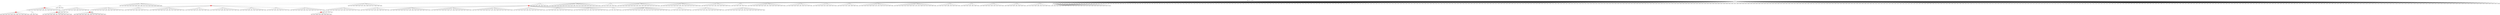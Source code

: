 digraph g {
	"45" -> "46";
	"46" [color=indianred1, style=filled, label="34"];
	"45" -> "47";
	"47" [label="10"];
	"44" -> "45";
	"45" [label="20"];
	"43" -> "44";
	"44" [color=indianred1, style=filled, label="8"];
	"42" -> "43";
	"43" [label="34"];
	"36" -> "37";
	"37" [color=indianred1, style=filled, label="48"];
	"35" -> "36";
	"36" [label="23"];
	"33" -> "34";
	"34" [color=indianred1, style=filled, label="7"];
	"32" -> "33";
	"33" [label="27"];
	"27" -> "28";
	"28" [label="24"];
	"27" -> "29";
	"29" [label="45"];
	"27" -> "30";
	"30" [label="15"];
	"27" -> "31";
	"31" [label="33"];
	"27" -> "32";
	"32" [label="7"];
	"27" -> "35";
	"35" [label="48"];
	"27" -> "38";
	"38" [label="38"];
	"27" -> "39";
	"39" [label="22"];
	"27" -> "40";
	"40" [label="40"];
	"26" -> "27";
	"27" [color=indianred1, style=filled, label="47"];
	"12" -> "13";
	"13" [color=indianred1, style=filled, label="18"];
	"11" -> "12";
	"12" [label="50"];
	"6" -> "7";
	"7" [label="4"];
	"6" -> "8";
	"8" [label="39"];
	"6" -> "9";
	"9" [label="11"];
	"6" -> "10";
	"10" [label="21"];
	"6" -> "11";
	"11" [label="18"];
	"6" -> "14";
	"14" [label="12"];
	"6" -> "15";
	"15" [label="26"];
	"6" -> "16";
	"16" [label="14"];
	"6" -> "17";
	"17" [label="5"];
	"6" -> "18";
	"18" [label="3"];
	"6" -> "19";
	"19" [label="25"];
	"6" -> "20";
	"20" [label="37"];
	"6" -> "21";
	"21" [label="30"];
	"5" -> "6";
	"6" [color=indianred1, style=filled, label="6"];
	"0" -> "1";
	"1" [label="43"];
	"0" -> "2";
	"2" [label="9"];
	"0" -> "3";
	"3" [label="17"];
	"0" -> "4";
	"4" [label="28"];
	"0" -> "5";
	"5" [label="6"];
	"0" -> "22";
	"22" [label="1"];
	"0" -> "23";
	"23" [label="32"];
	"0" -> "24";
	"24" [label="13"];
	"0" -> "25";
	"25" [label="41"];
	"0" -> "26";
	"26" [label="47"];
	"0" -> "41";
	"41" [label="2"];
	"0" -> "42";
	"42" [label="8"];
	"0" -> "48";
	"48" [label="46"];
	"0" -> "49";
	"49" [label="42"];
	"0" -> "50";
	"50" [label="44"];
	"0" -> "51";
	"51" [label="49"];
	"0" -> "52";
	"52" [label="31"];
	"0" -> "53";
	"53" [label="16"];
	"0" -> "54";
	"54" [label="19"];
	"0" -> "55";
	"55" [label="35"];
	"0" -> "56";
	"56" [label="29"];
	"0" -> "57";
	"57" [label="36"];
	"0" [label="germline"];
	"0" -> "cell1";
	"cell1" [shape=box];
	"0" -> "cell2";
	"cell2" [shape=box];
	"13" -> "cell3";
	"cell3" [shape=box];
	"25" -> "cell4";
	"cell4" [shape=box];
	"14" -> "cell5";
	"cell5" [shape=box];
	"0" -> "cell6";
	"cell6" [shape=box];
	"37" -> "cell7";
	"cell7" [shape=box];
	"0" -> "cell8";
	"cell8" [shape=box];
	"39" -> "cell9";
	"cell9" [shape=box];
	"32" -> "cell10";
	"cell10" [shape=box];
	"0" -> "cell11";
	"cell11" [shape=box];
	"0" -> "cell12";
	"cell12" [shape=box];
	"17" -> "cell13";
	"cell13" [shape=box];
	"0" -> "cell14";
	"cell14" [shape=box];
	"9" -> "cell15";
	"cell15" [shape=box];
	"0" -> "cell16";
	"cell16" [shape=box];
	"57" -> "cell17";
	"cell17" [shape=box];
	"0" -> "cell18";
	"cell18" [shape=box];
	"18" -> "cell19";
	"cell19" [shape=box];
	"42" -> "cell20";
	"cell20" [shape=box];
	"41" -> "cell21";
	"cell21" [shape=box];
	"0" -> "cell22";
	"cell22" [shape=box];
	"0" -> "cell23";
	"cell23" [shape=box];
	"0" -> "cell24";
	"cell24" [shape=box];
	"0" -> "cell25";
	"cell25" [shape=box];
	"0" -> "cell26";
	"cell26" [shape=box];
	"1" -> "cell27";
	"cell27" [shape=box];
	"50" -> "cell28";
	"cell28" [shape=box];
	"57" -> "cell29";
	"cell29" [shape=box];
	"0" -> "cell30";
	"cell30" [shape=box];
	"11" -> "cell31";
	"cell31" [shape=box];
	"16" -> "cell32";
	"cell32" [shape=box];
	"0" -> "cell33";
	"cell33" [shape=box];
	"4" -> "cell34";
	"cell34" [shape=box];
	"50" -> "cell35";
	"cell35" [shape=box];
	"10" -> "cell36";
	"cell36" [shape=box];
	"49" -> "cell37";
	"cell37" [shape=box];
	"3" -> "cell38";
	"cell38" [shape=box];
	"40" -> "cell39";
	"cell39" [shape=box];
	"0" -> "cell40";
	"cell40" [shape=box];
	"51" -> "cell41";
	"cell41" [shape=box];
	"35" -> "cell42";
	"cell42" [shape=box];
	"18" -> "cell43";
	"cell43" [shape=box];
	"0" -> "cell44";
	"cell44" [shape=box];
	"0" -> "cell45";
	"cell45" [shape=box];
	"0" -> "cell46";
	"cell46" [shape=box];
	"0" -> "cell47";
	"cell47" [shape=box];
	"32" -> "cell48";
	"cell48" [shape=box];
	"0" -> "cell49";
	"cell49" [shape=box];
	"11" -> "cell50";
	"cell50" [shape=box];
	"42" -> "cell51";
	"cell51" [shape=box];
	"17" -> "cell52";
	"cell52" [shape=box];
	"42" -> "cell53";
	"cell53" [shape=box];
	"0" -> "cell54";
	"cell54" [shape=box];
	"38" -> "cell55";
	"cell55" [shape=box];
	"22" -> "cell56";
	"cell56" [shape=box];
	"32" -> "cell57";
	"cell57" [shape=box];
	"0" -> "cell58";
	"cell58" [shape=box];
	"26" -> "cell59";
	"cell59" [shape=box];
	"0" -> "cell60";
	"cell60" [shape=box];
	"0" -> "cell61";
	"cell61" [shape=box];
	"8" -> "cell62";
	"cell62" [shape=box];
	"23" -> "cell63";
	"cell63" [shape=box];
	"7" -> "cell64";
	"cell64" [shape=box];
	"51" -> "cell65";
	"cell65" [shape=box];
	"0" -> "cell66";
	"cell66" [shape=box];
	"39" -> "cell67";
	"cell67" [shape=box];
	"0" -> "cell68";
	"cell68" [shape=box];
	"53" -> "cell69";
	"cell69" [shape=box];
	"26" -> "cell70";
	"cell70" [shape=box];
	"0" -> "cell71";
	"cell71" [shape=box];
	"35" -> "cell72";
	"cell72" [shape=box];
	"20" -> "cell73";
	"cell73" [shape=box];
	"0" -> "cell74";
	"cell74" [shape=box];
	"14" -> "cell75";
	"cell75" [shape=box];
	"0" -> "cell76";
	"cell76" [shape=box];
	"19" -> "cell77";
	"cell77" [shape=box];
	"0" -> "cell78";
	"cell78" [shape=box];
	"55" -> "cell79";
	"cell79" [shape=box];
	"0" -> "cell80";
	"cell80" [shape=box];
	"39" -> "cell81";
	"cell81" [shape=box];
	"46" -> "cell82";
	"cell82" [shape=box];
	"4" -> "cell83";
	"cell83" [shape=box];
	"0" -> "cell84";
	"cell84" [shape=box];
	"0" -> "cell85";
	"cell85" [shape=box];
	"48" -> "cell86";
	"cell86" [shape=box];
	"0" -> "cell87";
	"cell87" [shape=box];
	"40" -> "cell88";
	"cell88" [shape=box];
	"0" -> "cell89";
	"cell89" [shape=box];
	"0" -> "cell90";
	"cell90" [shape=box];
	"0" -> "cell91";
	"cell91" [shape=box];
	"0" -> "cell92";
	"cell92" [shape=box];
	"0" -> "cell93";
	"cell93" [shape=box];
	"0" -> "cell94";
	"cell94" [shape=box];
	"2" -> "cell95";
	"cell95" [shape=box];
	"0" -> "cell96";
	"cell96" [shape=box];
	"0" -> "cell97";
	"cell97" [shape=box];
	"22" -> "cell98";
	"cell98" [shape=box];
	"21" -> "cell99";
	"cell99" [shape=box];
	"17" -> "cell100";
	"cell100" [shape=box];
	"0" -> "cell101";
	"cell101" [shape=box];
	"15" -> "cell102";
	"cell102" [shape=box];
	"25" -> "cell103";
	"cell103" [shape=box];
	"42" -> "cell104";
	"cell104" [shape=box];
	"56" -> "cell105";
	"cell105" [shape=box];
	"23" -> "cell106";
	"cell106" [shape=box];
	"10" -> "cell107";
	"cell107" [shape=box];
	"44" -> "cell108";
	"cell108" [shape=box];
	"0" -> "cell109";
	"cell109" [shape=box];
	"0" -> "cell110";
	"cell110" [shape=box];
	"7" -> "cell111";
	"cell111" [shape=box];
	"2" -> "cell112";
	"cell112" [shape=box];
	"29" -> "cell113";
	"cell113" [shape=box];
	"22" -> "cell114";
	"cell114" [shape=box];
	"50" -> "cell115";
	"cell115" [shape=box];
	"30" -> "cell116";
	"cell116" [shape=box];
	"0" -> "cell117";
	"cell117" [shape=box];
	"0" -> "cell118";
	"cell118" [shape=box];
	"16" -> "cell119";
	"cell119" [shape=box];
	"0" -> "cell120";
	"cell120" [shape=box];
	"0" -> "cell121";
	"cell121" [shape=box];
	"0" -> "cell122";
	"cell122" [shape=box];
	"12" -> "cell123";
	"cell123" [shape=box];
	"32" -> "cell124";
	"cell124" [shape=box];
	"0" -> "cell125";
	"cell125" [shape=box];
	"0" -> "cell126";
	"cell126" [shape=box];
	"0" -> "cell127";
	"cell127" [shape=box];
	"18" -> "cell128";
	"cell128" [shape=box];
	"4" -> "cell129";
	"cell129" [shape=box];
	"0" -> "cell130";
	"cell130" [shape=box];
	"31" -> "cell131";
	"cell131" [shape=box];
	"0" -> "cell132";
	"cell132" [shape=box];
	"37" -> "cell133";
	"cell133" [shape=box];
	"0" -> "cell134";
	"cell134" [shape=box];
	"0" -> "cell135";
	"cell135" [shape=box];
	"2" -> "cell136";
	"cell136" [shape=box];
	"0" -> "cell137";
	"cell137" [shape=box];
	"0" -> "cell138";
	"cell138" [shape=box];
	"5" -> "cell139";
	"cell139" [shape=box];
	"4" -> "cell140";
	"cell140" [shape=box];
	"13" -> "cell141";
	"cell141" [shape=box];
	"43" -> "cell142";
	"cell142" [shape=box];
	"36" -> "cell143";
	"cell143" [shape=box];
	"55" -> "cell144";
	"cell144" [shape=box];
	"52" -> "cell145";
	"cell145" [shape=box];
	"0" -> "cell146";
	"cell146" [shape=box];
	"0" -> "cell147";
	"cell147" [shape=box];
	"18" -> "cell148";
	"cell148" [shape=box];
	"0" -> "cell149";
	"cell149" [shape=box];
	"38" -> "cell150";
	"cell150" [shape=box];
	"0" -> "cell151";
	"cell151" [shape=box];
	"31" -> "cell152";
	"cell152" [shape=box];
	"0" -> "cell153";
	"cell153" [shape=box];
	"0" -> "cell154";
	"cell154" [shape=box];
	"48" -> "cell155";
	"cell155" [shape=box];
	"20" -> "cell156";
	"cell156" [shape=box];
	"48" -> "cell157";
	"cell157" [shape=box];
	"57" -> "cell158";
	"cell158" [shape=box];
	"0" -> "cell159";
	"cell159" [shape=box];
	"0" -> "cell160";
	"cell160" [shape=box];
	"20" -> "cell161";
	"cell161" [shape=box];
	"0" -> "cell162";
	"cell162" [shape=box];
	"0" -> "cell163";
	"cell163" [shape=box];
	"3" -> "cell164";
	"cell164" [shape=box];
	"9" -> "cell165";
	"cell165" [shape=box];
	"0" -> "cell166";
	"cell166" [shape=box];
	"0" -> "cell167";
	"cell167" [shape=box];
	"0" -> "cell168";
	"cell168" [shape=box];
	"19" -> "cell169";
	"cell169" [shape=box];
	"0" -> "cell170";
	"cell170" [shape=box];
	"0" -> "cell171";
	"cell171" [shape=box];
	"0" -> "cell172";
	"cell172" [shape=box];
	"10" -> "cell173";
	"cell173" [shape=box];
	"0" -> "cell174";
	"cell174" [shape=box];
	"0" -> "cell175";
	"cell175" [shape=box];
	"0" -> "cell176";
	"cell176" [shape=box];
	"44" -> "cell177";
	"cell177" [shape=box];
	"12" -> "cell178";
	"cell178" [shape=box];
	"0" -> "cell179";
	"cell179" [shape=box];
	"22" -> "cell180";
	"cell180" [shape=box];
	"0" -> "cell181";
	"cell181" [shape=box];
	"0" -> "cell182";
	"cell182" [shape=box];
	"34" -> "cell183";
	"cell183" [shape=box];
	"49" -> "cell184";
	"cell184" [shape=box];
	"0" -> "cell185";
	"cell185" [shape=box];
	"46" -> "cell186";
	"cell186" [shape=box];
	"4" -> "cell187";
	"cell187" [shape=box];
	"30" -> "cell188";
	"cell188" [shape=box];
	"0" -> "cell189";
	"cell189" [shape=box];
	"0" -> "cell190";
	"cell190" [shape=box];
	"3" -> "cell191";
	"cell191" [shape=box];
	"1" -> "cell192";
	"cell192" [shape=box];
	"19" -> "cell193";
	"cell193" [shape=box];
	"0" -> "cell194";
	"cell194" [shape=box];
	"2" -> "cell195";
	"cell195" [shape=box];
	"0" -> "cell196";
	"cell196" [shape=box];
	"0" -> "cell197";
	"cell197" [shape=box];
	"1" -> "cell198";
	"cell198" [shape=box];
	"0" -> "cell199";
	"cell199" [shape=box];
	"0" -> "cell200";
	"cell200" [shape=box];
	"0" -> "cell201";
	"cell201" [shape=box];
	"55" -> "cell202";
	"cell202" [shape=box];
	"28" -> "cell203";
	"cell203" [shape=box];
	"56" -> "cell204";
	"cell204" [shape=box];
	"0" -> "cell205";
	"cell205" [shape=box];
	"5" -> "cell206";
	"cell206" [shape=box];
	"50" -> "cell207";
	"cell207" [shape=box];
	"1" -> "cell208";
	"cell208" [shape=box];
	"0" -> "cell209";
	"cell209" [shape=box];
	"24" -> "cell210";
	"cell210" [shape=box];
	"0" -> "cell211";
	"cell211" [shape=box];
	"0" -> "cell212";
	"cell212" [shape=box];
	"0" -> "cell213";
	"cell213" [shape=box];
	"0" -> "cell214";
	"cell214" [shape=box];
	"0" -> "cell215";
	"cell215" [shape=box];
	"9" -> "cell216";
	"cell216" [shape=box];
	"9" -> "cell217";
	"cell217" [shape=box];
	"0" -> "cell218";
	"cell218" [shape=box];
	"0" -> "cell219";
	"cell219" [shape=box];
	"0" -> "cell220";
	"cell220" [shape=box];
	"0" -> "cell221";
	"cell221" [shape=box];
	"0" -> "cell222";
	"cell222" [shape=box];
	"19" -> "cell223";
	"cell223" [shape=box];
	"31" -> "cell224";
	"cell224" [shape=box];
	"0" -> "cell225";
	"cell225" [shape=box];
	"23" -> "cell226";
	"cell226" [shape=box];
	"0" -> "cell227";
	"cell227" [shape=box];
	"0" -> "cell228";
	"cell228" [shape=box];
	"0" -> "cell229";
	"cell229" [shape=box];
	"0" -> "cell230";
	"cell230" [shape=box];
	"46" -> "cell231";
	"cell231" [shape=box];
	"30" -> "cell232";
	"cell232" [shape=box];
	"0" -> "cell233";
	"cell233" [shape=box];
	"0" -> "cell234";
	"cell234" [shape=box];
	"0" -> "cell235";
	"cell235" [shape=box];
	"49" -> "cell236";
	"cell236" [shape=box];
	"0" -> "cell237";
	"cell237" [shape=box];
	"21" -> "cell238";
	"cell238" [shape=box];
	"0" -> "cell239";
	"cell239" [shape=box];
	"16" -> "cell240";
	"cell240" [shape=box];
	"11" -> "cell241";
	"cell241" [shape=box];
	"40" -> "cell242";
	"cell242" [shape=box];
	"28" -> "cell243";
	"cell243" [shape=box];
	"0" -> "cell244";
	"cell244" [shape=box];
	"0" -> "cell245";
	"cell245" [shape=box];
	"4" -> "cell246";
	"cell246" [shape=box];
	"22" -> "cell247";
	"cell247" [shape=box];
	"0" -> "cell248";
	"cell248" [shape=box];
	"0" -> "cell249";
	"cell249" [shape=box];
	"0" -> "cell250";
	"cell250" [shape=box];
	"44" -> "cell251";
	"cell251" [shape=box];
	"39" -> "cell252";
	"cell252" [shape=box];
	"32" -> "cell253";
	"cell253" [shape=box];
	"3" -> "cell254";
	"cell254" [shape=box];
	"7" -> "cell255";
	"cell255" [shape=box];
	"28" -> "cell256";
	"cell256" [shape=box];
	"0" -> "cell257";
	"cell257" [shape=box];
	"0" -> "cell258";
	"cell258" [shape=box];
	"8" -> "cell259";
	"cell259" [shape=box];
	"0" -> "cell260";
	"cell260" [shape=box];
	"4" -> "cell261";
	"cell261" [shape=box];
	"0" -> "cell262";
	"cell262" [shape=box];
	"25" -> "cell263";
	"cell263" [shape=box];
	"1" -> "cell264";
	"cell264" [shape=box];
	"8" -> "cell265";
	"cell265" [shape=box];
	"36" -> "cell266";
	"cell266" [shape=box];
	"7" -> "cell267";
	"cell267" [shape=box];
	"53" -> "cell268";
	"cell268" [shape=box];
	"12" -> "cell269";
	"cell269" [shape=box];
	"0" -> "cell270";
	"cell270" [shape=box];
	"20" -> "cell271";
	"cell271" [shape=box];
	"0" -> "cell272";
	"cell272" [shape=box];
	"46" -> "cell273";
	"cell273" [shape=box];
	"0" -> "cell274";
	"cell274" [shape=box];
	"18" -> "cell275";
	"cell275" [shape=box];
	"0" -> "cell276";
	"cell276" [shape=box];
	"51" -> "cell277";
	"cell277" [shape=box];
	"16" -> "cell278";
	"cell278" [shape=box];
	"0" -> "cell279";
	"cell279" [shape=box];
	"0" -> "cell280";
	"cell280" [shape=box];
	"24" -> "cell281";
	"cell281" [shape=box];
	"44" -> "cell282";
	"cell282" [shape=box];
	"0" -> "cell283";
	"cell283" [shape=box];
	"16" -> "cell284";
	"cell284" [shape=box];
	"0" -> "cell285";
	"cell285" [shape=box];
	"0" -> "cell286";
	"cell286" [shape=box];
	"21" -> "cell287";
	"cell287" [shape=box];
	"9" -> "cell288";
	"cell288" [shape=box];
	"0" -> "cell289";
	"cell289" [shape=box];
	"24" -> "cell290";
	"cell290" [shape=box];
	"22" -> "cell291";
	"cell291" [shape=box];
	"0" -> "cell292";
	"cell292" [shape=box];
	"14" -> "cell293";
	"cell293" [shape=box];
	"21" -> "cell294";
	"cell294" [shape=box];
	"0" -> "cell295";
	"cell295" [shape=box];
	"24" -> "cell296";
	"cell296" [shape=box];
	"0" -> "cell297";
	"cell297" [shape=box];
	"0" -> "cell298";
	"cell298" [shape=box];
	"0" -> "cell299";
	"cell299" [shape=box];
	"4" -> "cell300";
	"cell300" [shape=box];
	"0" -> "cell301";
	"cell301" [shape=box];
	"0" -> "cell302";
	"cell302" [shape=box];
	"0" -> "cell303";
	"cell303" [shape=box];
	"26" -> "cell304";
	"cell304" [shape=box];
	"52" -> "cell305";
	"cell305" [shape=box];
	"1" -> "cell306";
	"cell306" [shape=box];
	"0" -> "cell307";
	"cell307" [shape=box];
	"0" -> "cell308";
	"cell308" [shape=box];
	"0" -> "cell309";
	"cell309" [shape=box];
	"0" -> "cell310";
	"cell310" [shape=box];
	"0" -> "cell311";
	"cell311" [shape=box];
	"0" -> "cell312";
	"cell312" [shape=box];
	"15" -> "cell313";
	"cell313" [shape=box];
	"0" -> "cell314";
	"cell314" [shape=box];
	"21" -> "cell315";
	"cell315" [shape=box];
	"0" -> "cell316";
	"cell316" [shape=box];
	"50" -> "cell317";
	"cell317" [shape=box];
	"37" -> "cell318";
	"cell318" [shape=box];
	"0" -> "cell319";
	"cell319" [shape=box];
	"14" -> "cell320";
	"cell320" [shape=box];
	"0" -> "cell321";
	"cell321" [shape=box];
	"0" -> "cell322";
	"cell322" [shape=box];
	"0" -> "cell323";
	"cell323" [shape=box];
	"7" -> "cell324";
	"cell324" [shape=box];
	"0" -> "cell325";
	"cell325" [shape=box];
	"0" -> "cell326";
	"cell326" [shape=box];
	"36" -> "cell327";
	"cell327" [shape=box];
	"8" -> "cell328";
	"cell328" [shape=box];
	"0" -> "cell329";
	"cell329" [shape=box];
	"0" -> "cell330";
	"cell330" [shape=box];
	"18" -> "cell331";
	"cell331" [shape=box];
	"32" -> "cell332";
	"cell332" [shape=box];
	"46" -> "cell333";
	"cell333" [shape=box];
	"44" -> "cell334";
	"cell334" [shape=box];
	"0" -> "cell335";
	"cell335" [shape=box];
	"0" -> "cell336";
	"cell336" [shape=box];
	"0" -> "cell337";
	"cell337" [shape=box];
	"0" -> "cell338";
	"cell338" [shape=box];
	"34" -> "cell339";
	"cell339" [shape=box];
	"54" -> "cell340";
	"cell340" [shape=box];
	"0" -> "cell341";
	"cell341" [shape=box];
	"0" -> "cell342";
	"cell342" [shape=box];
	"0" -> "cell343";
	"cell343" [shape=box];
	"10" -> "cell344";
	"cell344" [shape=box];
	"0" -> "cell345";
	"cell345" [shape=box];
	"0" -> "cell346";
	"cell346" [shape=box];
	"0" -> "cell347";
	"cell347" [shape=box];
	"0" -> "cell348";
	"cell348" [shape=box];
	"0" -> "cell349";
	"cell349" [shape=box];
	"54" -> "cell350";
	"cell350" [shape=box];
	"22" -> "cell351";
	"cell351" [shape=box];
	"0" -> "cell352";
	"cell352" [shape=box];
	"8" -> "cell353";
	"cell353" [shape=box];
	"0" -> "cell354";
	"cell354" [shape=box];
	"0" -> "cell355";
	"cell355" [shape=box];
	"0" -> "cell356";
	"cell356" [shape=box];
	"5" -> "cell357";
	"cell357" [shape=box];
	"29" -> "cell358";
	"cell358" [shape=box];
	"40" -> "cell359";
	"cell359" [shape=box];
	"55" -> "cell360";
	"cell360" [shape=box];
	"0" -> "cell361";
	"cell361" [shape=box];
	"11" -> "cell362";
	"cell362" [shape=box];
	"25" -> "cell363";
	"cell363" [shape=box];
	"38" -> "cell364";
	"cell364" [shape=box];
	"55" -> "cell365";
	"cell365" [shape=box];
	"26" -> "cell366";
	"cell366" [shape=box];
	"50" -> "cell367";
	"cell367" [shape=box];
	"21" -> "cell368";
	"cell368" [shape=box];
	"34" -> "cell369";
	"cell369" [shape=box];
	"0" -> "cell370";
	"cell370" [shape=box];
	"0" -> "cell371";
	"cell371" [shape=box];
	"46" -> "cell372";
	"cell372" [shape=box];
	"0" -> "cell373";
	"cell373" [shape=box];
	"1" -> "cell374";
	"cell374" [shape=box];
	"0" -> "cell375";
	"cell375" [shape=box];
	"0" -> "cell376";
	"cell376" [shape=box];
	"0" -> "cell377";
	"cell377" [shape=box];
	"0" -> "cell378";
	"cell378" [shape=box];
	"0" -> "cell379";
	"cell379" [shape=box];
	"0" -> "cell380";
	"cell380" [shape=box];
	"29" -> "cell381";
	"cell381" [shape=box];
	"0" -> "cell382";
	"cell382" [shape=box];
	"44" -> "cell383";
	"cell383" [shape=box];
	"0" -> "cell384";
	"cell384" [shape=box];
	"3" -> "cell385";
	"cell385" [shape=box];
	"29" -> "cell386";
	"cell386" [shape=box];
	"0" -> "cell387";
	"cell387" [shape=box];
	"0" -> "cell388";
	"cell388" [shape=box];
	"29" -> "cell389";
	"cell389" [shape=box];
	"50" -> "cell390";
	"cell390" [shape=box];
	"0" -> "cell391";
	"cell391" [shape=box];
	"0" -> "cell392";
	"cell392" [shape=box];
	"0" -> "cell393";
	"cell393" [shape=box];
	"0" -> "cell394";
	"cell394" [shape=box];
	"0" -> "cell395";
	"cell395" [shape=box];
	"38" -> "cell396";
	"cell396" [shape=box];
	"0" -> "cell397";
	"cell397" [shape=box];
	"0" -> "cell398";
	"cell398" [shape=box];
	"24" -> "cell399";
	"cell399" [shape=box];
	"0" -> "cell400";
	"cell400" [shape=box];
	"31" -> "cell401";
	"cell401" [shape=box];
	"11" -> "cell402";
	"cell402" [shape=box];
	"4" -> "cell403";
	"cell403" [shape=box];
	"1" -> "cell404";
	"cell404" [shape=box];
	"0" -> "cell405";
	"cell405" [shape=box];
	"7" -> "cell406";
	"cell406" [shape=box];
	"0" -> "cell407";
	"cell407" [shape=box];
	"0" -> "cell408";
	"cell408" [shape=box];
	"19" -> "cell409";
	"cell409" [shape=box];
	"0" -> "cell410";
	"cell410" [shape=box];
	"0" -> "cell411";
	"cell411" [shape=box];
	"0" -> "cell412";
	"cell412" [shape=box];
	"56" -> "cell413";
	"cell413" [shape=box];
	"38" -> "cell414";
	"cell414" [shape=box];
	"0" -> "cell415";
	"cell415" [shape=box];
	"0" -> "cell416";
	"cell416" [shape=box];
	"0" -> "cell417";
	"cell417" [shape=box];
	"0" -> "cell418";
	"cell418" [shape=box];
	"0" -> "cell419";
	"cell419" [shape=box];
	"8" -> "cell420";
	"cell420" [shape=box];
	"0" -> "cell421";
	"cell421" [shape=box];
	"0" -> "cell422";
	"cell422" [shape=box];
	"0" -> "cell423";
	"cell423" [shape=box];
	"0" -> "cell424";
	"cell424" [shape=box];
	"0" -> "cell425";
	"cell425" [shape=box];
	"0" -> "cell426";
	"cell426" [shape=box];
	"0" -> "cell427";
	"cell427" [shape=box];
	"0" -> "cell428";
	"cell428" [shape=box];
	"0" -> "cell429";
	"cell429" [shape=box];
	"0" -> "cell430";
	"cell430" [shape=box];
	"0" -> "cell431";
	"cell431" [shape=box];
	"42" -> "cell432";
	"cell432" [shape=box];
	"0" -> "cell433";
	"cell433" [shape=box];
	"49" -> "cell434";
	"cell434" [shape=box];
	"14" -> "cell435";
	"cell435" [shape=box];
	"3" -> "cell436";
	"cell436" [shape=box];
	"9" -> "cell437";
	"cell437" [shape=box];
	"1" -> "cell438";
	"cell438" [shape=box];
	"0" -> "cell439";
	"cell439" [shape=box];
	"11" -> "cell440";
	"cell440" [shape=box];
	"48" -> "cell441";
	"cell441" [shape=box];
	"0" -> "cell442";
	"cell442" [shape=box];
	"0" -> "cell443";
	"cell443" [shape=box];
	"29" -> "cell444";
	"cell444" [shape=box];
	"0" -> "cell445";
	"cell445" [shape=box];
	"26" -> "cell446";
	"cell446" [shape=box];
	"0" -> "cell447";
	"cell447" [shape=box];
	"55" -> "cell448";
	"cell448" [shape=box];
	"18" -> "cell449";
	"cell449" [shape=box];
	"40" -> "cell450";
	"cell450" [shape=box];
	"44" -> "cell451";
	"cell451" [shape=box];
	"51" -> "cell452";
	"cell452" [shape=box];
	"47" -> "cell453";
	"cell453" [shape=box];
	"57" -> "cell454";
	"cell454" [shape=box];
	"0" -> "cell455";
	"cell455" [shape=box];
	"0" -> "cell456";
	"cell456" [shape=box];
	"26" -> "cell457";
	"cell457" [shape=box];
	"0" -> "cell458";
	"cell458" [shape=box];
	"30" -> "cell459";
	"cell459" [shape=box];
	"9" -> "cell460";
	"cell460" [shape=box];
	"50" -> "cell461";
	"cell461" [shape=box];
	"18" -> "cell462";
	"cell462" [shape=box];
	"0" -> "cell463";
	"cell463" [shape=box];
	"19" -> "cell464";
	"cell464" [shape=box];
	"0" -> "cell465";
	"cell465" [shape=box];
	"14" -> "cell466";
	"cell466" [shape=box];
	"34" -> "cell467";
	"cell467" [shape=box];
	"35" -> "cell468";
	"cell468" [shape=box];
	"54" -> "cell469";
	"cell469" [shape=box];
	"20" -> "cell470";
	"cell470" [shape=box];
	"9" -> "cell471";
	"cell471" [shape=box];
	"0" -> "cell472";
	"cell472" [shape=box];
	"35" -> "cell473";
	"cell473" [shape=box];
	"16" -> "cell474";
	"cell474" [shape=box];
	"0" -> "cell475";
	"cell475" [shape=box];
	"39" -> "cell476";
	"cell476" [shape=box];
	"0" -> "cell477";
	"cell477" [shape=box];
	"50" -> "cell478";
	"cell478" [shape=box];
	"0" -> "cell479";
	"cell479" [shape=box];
	"44" -> "cell480";
	"cell480" [shape=box];
	"5" -> "cell481";
	"cell481" [shape=box];
	"16" -> "cell482";
	"cell482" [shape=box];
	"0" -> "cell483";
	"cell483" [shape=box];
	"0" -> "cell484";
	"cell484" [shape=box];
	"25" -> "cell485";
	"cell485" [shape=box];
	"0" -> "cell486";
	"cell486" [shape=box];
	"50" -> "cell487";
	"cell487" [shape=box];
	"0" -> "cell488";
	"cell488" [shape=box];
	"0" -> "cell489";
	"cell489" [shape=box];
	"10" -> "cell490";
	"cell490" [shape=box];
	"0" -> "cell491";
	"cell491" [shape=box];
	"0" -> "cell492";
	"cell492" [shape=box];
	"29" -> "cell493";
	"cell493" [shape=box];
	"0" -> "cell494";
	"cell494" [shape=box];
	"0" -> "cell495";
	"cell495" [shape=box];
	"0" -> "cell496";
	"cell496" [shape=box];
	"0" -> "cell497";
	"cell497" [shape=box];
	"10" -> "cell498";
	"cell498" [shape=box];
	"0" -> "cell499";
	"cell499" [shape=box];
	"0" -> "cell500";
	"cell500" [shape=box];
	"5" -> "cell501";
	"cell501" [shape=box];
	"0" -> "cell502";
	"cell502" [shape=box];
	"0" -> "cell503";
	"cell503" [shape=box];
	"0" -> "cell504";
	"cell504" [shape=box];
	"34" -> "cell505";
	"cell505" [shape=box];
	"0" -> "cell506";
	"cell506" [shape=box];
	"0" -> "cell507";
	"cell507" [shape=box];
	"0" -> "cell508";
	"cell508" [shape=box];
	"0" -> "cell509";
	"cell509" [shape=box];
	"56" -> "cell510";
	"cell510" [shape=box];
	"10" -> "cell511";
	"cell511" [shape=box];
	"0" -> "cell512";
	"cell512" [shape=box];
	"56" -> "cell513";
	"cell513" [shape=box];
	"26" -> "cell514";
	"cell514" [shape=box];
	"25" -> "cell515";
	"cell515" [shape=box];
	"0" -> "cell516";
	"cell516" [shape=box];
	"0" -> "cell517";
	"cell517" [shape=box];
	"0" -> "cell518";
	"cell518" [shape=box];
	"41" -> "cell519";
	"cell519" [shape=box];
	"0" -> "cell520";
	"cell520" [shape=box];
	"8" -> "cell521";
	"cell521" [shape=box];
	"16" -> "cell522";
	"cell522" [shape=box];
	"0" -> "cell523";
	"cell523" [shape=box];
	"16" -> "cell524";
	"cell524" [shape=box];
	"16" -> "cell525";
	"cell525" [shape=box];
	"49" -> "cell526";
	"cell526" [shape=box];
	"0" -> "cell527";
	"cell527" [shape=box];
	"15" -> "cell528";
	"cell528" [shape=box];
	"53" -> "cell529";
	"cell529" [shape=box];
	"0" -> "cell530";
	"cell530" [shape=box];
	"33" -> "cell531";
	"cell531" [shape=box];
	"0" -> "cell532";
	"cell532" [shape=box];
	"0" -> "cell533";
	"cell533" [shape=box];
	"0" -> "cell534";
	"cell534" [shape=box];
	"0" -> "cell535";
	"cell535" [shape=box];
	"31" -> "cell536";
	"cell536" [shape=box];
	"29" -> "cell537";
	"cell537" [shape=box];
	"0" -> "cell538";
	"cell538" [shape=box];
	"0" -> "cell539";
	"cell539" [shape=box];
	"0" -> "cell540";
	"cell540" [shape=box];
	"28" -> "cell541";
	"cell541" [shape=box];
	"0" -> "cell542";
	"cell542" [shape=box];
	"0" -> "cell543";
	"cell543" [shape=box];
	"43" -> "cell544";
	"cell544" [shape=box];
	"0" -> "cell545";
	"cell545" [shape=box];
	"0" -> "cell546";
	"cell546" [shape=box];
	"0" -> "cell547";
	"cell547" [shape=box];
	"31" -> "cell548";
	"cell548" [shape=box];
	"2" -> "cell549";
	"cell549" [shape=box];
	"0" -> "cell550";
	"cell550" [shape=box];
	"0" -> "cell551";
	"cell551" [shape=box];
	"0" -> "cell552";
	"cell552" [shape=box];
	"0" -> "cell553";
	"cell553" [shape=box];
	"40" -> "cell554";
	"cell554" [shape=box];
	"8" -> "cell555";
	"cell555" [shape=box];
	"28" -> "cell556";
	"cell556" [shape=box];
	"0" -> "cell557";
	"cell557" [shape=box];
	"0" -> "cell558";
	"cell558" [shape=box];
	"0" -> "cell559";
	"cell559" [shape=box];
	"0" -> "cell560";
	"cell560" [shape=box];
	"34" -> "cell561";
	"cell561" [shape=box];
	"0" -> "cell562";
	"cell562" [shape=box];
	"0" -> "cell563";
	"cell563" [shape=box];
	"35" -> "cell564";
	"cell564" [shape=box];
	"9" -> "cell565";
	"cell565" [shape=box];
	"34" -> "cell566";
	"cell566" [shape=box];
	"31" -> "cell567";
	"cell567" [shape=box];
	"0" -> "cell568";
	"cell568" [shape=box];
	"32" -> "cell569";
	"cell569" [shape=box];
	"42" -> "cell570";
	"cell570" [shape=box];
	"0" -> "cell571";
	"cell571" [shape=box];
	"10" -> "cell572";
	"cell572" [shape=box];
	"0" -> "cell573";
	"cell573" [shape=box];
	"0" -> "cell574";
	"cell574" [shape=box];
	"41" -> "cell575";
	"cell575" [shape=box];
	"0" -> "cell576";
	"cell576" [shape=box];
	"0" -> "cell577";
	"cell577" [shape=box];
	"0" -> "cell578";
	"cell578" [shape=box];
	"0" -> "cell579";
	"cell579" [shape=box];
	"10" -> "cell580";
	"cell580" [shape=box];
	"0" -> "cell581";
	"cell581" [shape=box];
	"21" -> "cell582";
	"cell582" [shape=box];
	"0" -> "cell583";
	"cell583" [shape=box];
	"0" -> "cell584";
	"cell584" [shape=box];
	"0" -> "cell585";
	"cell585" [shape=box];
	"0" -> "cell586";
	"cell586" [shape=box];
	"38" -> "cell587";
	"cell587" [shape=box];
	"0" -> "cell588";
	"cell588" [shape=box];
	"0" -> "cell589";
	"cell589" [shape=box];
	"0" -> "cell590";
	"cell590" [shape=box];
	"0" -> "cell591";
	"cell591" [shape=box];
	"0" -> "cell592";
	"cell592" [shape=box];
	"42" -> "cell593";
	"cell593" [shape=box];
	"0" -> "cell594";
	"cell594" [shape=box];
	"0" -> "cell595";
	"cell595" [shape=box];
	"0" -> "cell596";
	"cell596" [shape=box];
	"28" -> "cell597";
	"cell597" [shape=box];
	"13" -> "cell598";
	"cell598" [shape=box];
	"28" -> "cell599";
	"cell599" [shape=box];
	"1" -> "cell600";
	"cell600" [shape=box];
	"11" -> "cell601";
	"cell601" [shape=box];
	"0" -> "cell602";
	"cell602" [shape=box];
	"0" -> "cell603";
	"cell603" [shape=box];
	"56" -> "cell604";
	"cell604" [shape=box];
	"22" -> "cell605";
	"cell605" [shape=box];
	"54" -> "cell606";
	"cell606" [shape=box];
	"0" -> "cell607";
	"cell607" [shape=box];
	"8" -> "cell608";
	"cell608" [shape=box];
	"41" -> "cell609";
	"cell609" [shape=box];
	"3" -> "cell610";
	"cell610" [shape=box];
	"0" -> "cell611";
	"cell611" [shape=box];
	"0" -> "cell612";
	"cell612" [shape=box];
	"0" -> "cell613";
	"cell613" [shape=box];
	"12" -> "cell614";
	"cell614" [shape=box];
	"0" -> "cell615";
	"cell615" [shape=box];
	"4" -> "cell616";
	"cell616" [shape=box];
	"0" -> "cell617";
	"cell617" [shape=box];
	"39" -> "cell618";
	"cell618" [shape=box];
	"0" -> "cell619";
	"cell619" [shape=box];
	"15" -> "cell620";
	"cell620" [shape=box];
	"24" -> "cell621";
	"cell621" [shape=box];
	"54" -> "cell622";
	"cell622" [shape=box];
	"25" -> "cell623";
	"cell623" [shape=box];
	"40" -> "cell624";
	"cell624" [shape=box];
	"32" -> "cell625";
	"cell625" [shape=box];
	"0" -> "cell626";
	"cell626" [shape=box];
	"44" -> "cell627";
	"cell627" [shape=box];
	"40" -> "cell628";
	"cell628" [shape=box];
	"23" -> "cell629";
	"cell629" [shape=box];
	"38" -> "cell630";
	"cell630" [shape=box];
	"5" -> "cell631";
	"cell631" [shape=box];
	"2" -> "cell632";
	"cell632" [shape=box];
	"0" -> "cell633";
	"cell633" [shape=box];
	"0" -> "cell634";
	"cell634" [shape=box];
	"0" -> "cell635";
	"cell635" [shape=box];
	"26" -> "cell636";
	"cell636" [shape=box];
	"37" -> "cell637";
	"cell637" [shape=box];
	"0" -> "cell638";
	"cell638" [shape=box];
	"32" -> "cell639";
	"cell639" [shape=box];
	"0" -> "cell640";
	"cell640" [shape=box];
	"20" -> "cell641";
	"cell641" [shape=box];
	"21" -> "cell642";
	"cell642" [shape=box];
	"0" -> "cell643";
	"cell643" [shape=box];
	"3" -> "cell644";
	"cell644" [shape=box];
	"0" -> "cell645";
	"cell645" [shape=box];
	"0" -> "cell646";
	"cell646" [shape=box];
	"21" -> "cell647";
	"cell647" [shape=box];
	"9" -> "cell648";
	"cell648" [shape=box];
	"0" -> "cell649";
	"cell649" [shape=box];
	"0" -> "cell650";
	"cell650" [shape=box];
	"53" -> "cell651";
	"cell651" [shape=box];
	"0" -> "cell652";
	"cell652" [shape=box];
	"35" -> "cell653";
	"cell653" [shape=box];
	"24" -> "cell654";
	"cell654" [shape=box];
	"0" -> "cell655";
	"cell655" [shape=box];
	"0" -> "cell656";
	"cell656" [shape=box];
	"15" -> "cell657";
	"cell657" [shape=box];
	"48" -> "cell658";
	"cell658" [shape=box];
	"40" -> "cell659";
	"cell659" [shape=box];
	"37" -> "cell660";
	"cell660" [shape=box];
	"7" -> "cell661";
	"cell661" [shape=box];
	"3" -> "cell662";
	"cell662" [shape=box];
	"21" -> "cell663";
	"cell663" [shape=box];
	"18" -> "cell664";
	"cell664" [shape=box];
	"0" -> "cell665";
	"cell665" [shape=box];
	"0" -> "cell666";
	"cell666" [shape=box];
	"42" -> "cell667";
	"cell667" [shape=box];
	"3" -> "cell668";
	"cell668" [shape=box];
	"10" -> "cell669";
	"cell669" [shape=box];
	"0" -> "cell670";
	"cell670" [shape=box];
	"37" -> "cell671";
	"cell671" [shape=box];
	"5" -> "cell672";
	"cell672" [shape=box];
	"16" -> "cell673";
	"cell673" [shape=box];
	"44" -> "cell674";
	"cell674" [shape=box];
	"57" -> "cell675";
	"cell675" [shape=box];
	"0" -> "cell676";
	"cell676" [shape=box];
	"24" -> "cell677";
	"cell677" [shape=box];
	"0" -> "cell678";
	"cell678" [shape=box];
	"0" -> "cell679";
	"cell679" [shape=box];
	"51" -> "cell680";
	"cell680" [shape=box];
	"0" -> "cell681";
	"cell681" [shape=box];
	"0" -> "cell682";
	"cell682" [shape=box];
	"42" -> "cell683";
	"cell683" [shape=box];
	"53" -> "cell684";
	"cell684" [shape=box];
	"46" -> "cell685";
	"cell685" [shape=box];
	"0" -> "cell686";
	"cell686" [shape=box];
	"52" -> "cell687";
	"cell687" [shape=box];
	"7" -> "cell688";
	"cell688" [shape=box];
	"3" -> "cell689";
	"cell689" [shape=box];
	"0" -> "cell690";
	"cell690" [shape=box];
	"0" -> "cell691";
	"cell691" [shape=box];
	"0" -> "cell692";
	"cell692" [shape=box];
	"49" -> "cell693";
	"cell693" [shape=box];
	"3" -> "cell694";
	"cell694" [shape=box];
	"50" -> "cell695";
	"cell695" [shape=box];
	"0" -> "cell696";
	"cell696" [shape=box];
	"0" -> "cell697";
	"cell697" [shape=box];
	"38" -> "cell698";
	"cell698" [shape=box];
	"48" -> "cell699";
	"cell699" [shape=box];
	"55" -> "cell700";
	"cell700" [shape=box];
	"25" -> "cell701";
	"cell701" [shape=box];
	"57" -> "cell702";
	"cell702" [shape=box];
	"53" -> "cell703";
	"cell703" [shape=box];
	"49" -> "cell704";
	"cell704" [shape=box];
	"49" -> "cell705";
	"cell705" [shape=box];
	"18" -> "cell706";
	"cell706" [shape=box];
	"0" -> "cell707";
	"cell707" [shape=box];
	"0" -> "cell708";
	"cell708" [shape=box];
	"13" -> "cell709";
	"cell709" [shape=box];
	"0" -> "cell710";
	"cell710" [shape=box];
	"39" -> "cell711";
	"cell711" [shape=box];
	"0" -> "cell712";
	"cell712" [shape=box];
	"43" -> "cell713";
	"cell713" [shape=box];
	"30" -> "cell714";
	"cell714" [shape=box];
	"20" -> "cell715";
	"cell715" [shape=box];
	"0" -> "cell716";
	"cell716" [shape=box];
	"46" -> "cell717";
	"cell717" [shape=box];
	"0" -> "cell718";
	"cell718" [shape=box];
	"0" -> "cell719";
	"cell719" [shape=box];
	"18" -> "cell720";
	"cell720" [shape=box];
	"0" -> "cell721";
	"cell721" [shape=box];
	"39" -> "cell722";
	"cell722" [shape=box];
	"41" -> "cell723";
	"cell723" [shape=box];
	"0" -> "cell724";
	"cell724" [shape=box];
	"3" -> "cell725";
	"cell725" [shape=box];
	"26" -> "cell726";
	"cell726" [shape=box];
	"0" -> "cell727";
	"cell727" [shape=box];
	"0" -> "cell728";
	"cell728" [shape=box];
	"0" -> "cell729";
	"cell729" [shape=box];
	"0" -> "cell730";
	"cell730" [shape=box];
	"50" -> "cell731";
	"cell731" [shape=box];
	"16" -> "cell732";
	"cell732" [shape=box];
	"1" -> "cell733";
	"cell733" [shape=box];
	"0" -> "cell734";
	"cell734" [shape=box];
	"0" -> "cell735";
	"cell735" [shape=box];
	"0" -> "cell736";
	"cell736" [shape=box];
	"42" -> "cell737";
	"cell737" [shape=box];
	"4" -> "cell738";
	"cell738" [shape=box];
	"21" -> "cell739";
	"cell739" [shape=box];
	"10" -> "cell740";
	"cell740" [shape=box];
	"50" -> "cell741";
	"cell741" [shape=box];
	"0" -> "cell742";
	"cell742" [shape=box];
	"0" -> "cell743";
	"cell743" [shape=box];
	"4" -> "cell744";
	"cell744" [shape=box];
	"0" -> "cell745";
	"cell745" [shape=box];
	"0" -> "cell746";
	"cell746" [shape=box];
	"42" -> "cell747";
	"cell747" [shape=box];
	"0" -> "cell748";
	"cell748" [shape=box];
	"0" -> "cell749";
	"cell749" [shape=box];
	"0" -> "cell750";
	"cell750" [shape=box];
	"31" -> "cell751";
	"cell751" [shape=box];
	"0" -> "cell752";
	"cell752" [shape=box];
	"0" -> "cell753";
	"cell753" [shape=box];
	"42" -> "cell754";
	"cell754" [shape=box];
	"0" -> "cell755";
	"cell755" [shape=box];
	"15" -> "cell756";
	"cell756" [shape=box];
	"31" -> "cell757";
	"cell757" [shape=box];
	"0" -> "cell758";
	"cell758" [shape=box];
	"49" -> "cell759";
	"cell759" [shape=box];
	"0" -> "cell760";
	"cell760" [shape=box];
	"1" -> "cell761";
	"cell761" [shape=box];
	"11" -> "cell762";
	"cell762" [shape=box];
	"0" -> "cell763";
	"cell763" [shape=box];
	"0" -> "cell764";
	"cell764" [shape=box];
	"30" -> "cell765";
	"cell765" [shape=box];
	"51" -> "cell766";
	"cell766" [shape=box];
	"18" -> "cell767";
	"cell767" [shape=box];
	"57" -> "cell768";
	"cell768" [shape=box];
	"25" -> "cell769";
	"cell769" [shape=box];
	"0" -> "cell770";
	"cell770" [shape=box];
	"26" -> "cell771";
	"cell771" [shape=box];
	"3" -> "cell772";
	"cell772" [shape=box];
	"0" -> "cell773";
	"cell773" [shape=box];
	"34" -> "cell774";
	"cell774" [shape=box];
	"0" -> "cell775";
	"cell775" [shape=box];
	"0" -> "cell776";
	"cell776" [shape=box];
	"0" -> "cell777";
	"cell777" [shape=box];
	"0" -> "cell778";
	"cell778" [shape=box];
	"49" -> "cell779";
	"cell779" [shape=box];
	"3" -> "cell780";
	"cell780" [shape=box];
	"39" -> "cell781";
	"cell781" [shape=box];
	"35" -> "cell782";
	"cell782" [shape=box];
	"37" -> "cell783";
	"cell783" [shape=box];
	"40" -> "cell784";
	"cell784" [shape=box];
	"0" -> "cell785";
	"cell785" [shape=box];
	"0" -> "cell786";
	"cell786" [shape=box];
	"29" -> "cell787";
	"cell787" [shape=box];
	"44" -> "cell788";
	"cell788" [shape=box];
	"18" -> "cell789";
	"cell789" [shape=box];
	"0" -> "cell790";
	"cell790" [shape=box];
	"34" -> "cell791";
	"cell791" [shape=box];
	"35" -> "cell792";
	"cell792" [shape=box];
	"9" -> "cell793";
	"cell793" [shape=box];
	"49" -> "cell794";
	"cell794" [shape=box];
	"0" -> "cell795";
	"cell795" [shape=box];
	"0" -> "cell796";
	"cell796" [shape=box];
	"4" -> "cell797";
	"cell797" [shape=box];
	"34" -> "cell798";
	"cell798" [shape=box];
	"1" -> "cell799";
	"cell799" [shape=box];
	"9" -> "cell800";
	"cell800" [shape=box];
	"18" -> "cell801";
	"cell801" [shape=box];
	"0" -> "cell802";
	"cell802" [shape=box];
	"34" -> "cell803";
	"cell803" [shape=box];
	"0" -> "cell804";
	"cell804" [shape=box];
	"0" -> "cell805";
	"cell805" [shape=box];
	"37" -> "cell806";
	"cell806" [shape=box];
	"7" -> "cell807";
	"cell807" [shape=box];
	"1" -> "cell808";
	"cell808" [shape=box];
	"44" -> "cell809";
	"cell809" [shape=box];
	"0" -> "cell810";
	"cell810" [shape=box];
	"0" -> "cell811";
	"cell811" [shape=box];
	"30" -> "cell812";
	"cell812" [shape=box];
	"42" -> "cell813";
	"cell813" [shape=box];
	"36" -> "cell814";
	"cell814" [shape=box];
	"0" -> "cell815";
	"cell815" [shape=box];
	"0" -> "cell816";
	"cell816" [shape=box];
	"10" -> "cell817";
	"cell817" [shape=box];
	"46" -> "cell818";
	"cell818" [shape=box];
	"24" -> "cell819";
	"cell819" [shape=box];
	"0" -> "cell820";
	"cell820" [shape=box];
	"9" -> "cell821";
	"cell821" [shape=box];
	"14" -> "cell822";
	"cell822" [shape=box];
	"0" -> "cell823";
	"cell823" [shape=box];
	"0" -> "cell824";
	"cell824" [shape=box];
	"18" -> "cell825";
	"cell825" [shape=box];
	"42" -> "cell826";
	"cell826" [shape=box];
	"40" -> "cell827";
	"cell827" [shape=box];
	"19" -> "cell828";
	"cell828" [shape=box];
	"8" -> "cell829";
	"cell829" [shape=box];
	"29" -> "cell830";
	"cell830" [shape=box];
	"0" -> "cell831";
	"cell831" [shape=box];
	"51" -> "cell832";
	"cell832" [shape=box];
	"49" -> "cell833";
	"cell833" [shape=box];
	"0" -> "cell834";
	"cell834" [shape=box];
	"50" -> "cell835";
	"cell835" [shape=box];
	"0" -> "cell836";
	"cell836" [shape=box];
	"0" -> "cell837";
	"cell837" [shape=box];
	"13" -> "cell838";
	"cell838" [shape=box];
	"0" -> "cell839";
	"cell839" [shape=box];
	"40" -> "cell840";
	"cell840" [shape=box];
	"0" -> "cell841";
	"cell841" [shape=box];
	"57" -> "cell842";
	"cell842" [shape=box];
	"11" -> "cell843";
	"cell843" [shape=box];
	"52" -> "cell844";
	"cell844" [shape=box];
	"0" -> "cell845";
	"cell845" [shape=box];
	"0" -> "cell846";
	"cell846" [shape=box];
	"10" -> "cell847";
	"cell847" [shape=box];
	"0" -> "cell848";
	"cell848" [shape=box];
	"0" -> "cell849";
	"cell849" [shape=box];
	"49" -> "cell850";
	"cell850" [shape=box];
	"0" -> "cell851";
	"cell851" [shape=box];
	"0" -> "cell852";
	"cell852" [shape=box];
	"0" -> "cell853";
	"cell853" [shape=box];
	"22" -> "cell854";
	"cell854" [shape=box];
	"0" -> "cell855";
	"cell855" [shape=box];
	"14" -> "cell856";
	"cell856" [shape=box];
	"0" -> "cell857";
	"cell857" [shape=box];
	"32" -> "cell858";
	"cell858" [shape=box];
	"0" -> "cell859";
	"cell859" [shape=box];
	"0" -> "cell860";
	"cell860" [shape=box];
	"0" -> "cell861";
	"cell861" [shape=box];
	"48" -> "cell862";
	"cell862" [shape=box];
	"0" -> "cell863";
	"cell863" [shape=box];
	"17" -> "cell864";
	"cell864" [shape=box];
	"21" -> "cell865";
	"cell865" [shape=box];
	"20" -> "cell866";
	"cell866" [shape=box];
	"0" -> "cell867";
	"cell867" [shape=box];
	"54" -> "cell868";
	"cell868" [shape=box];
	"0" -> "cell869";
	"cell869" [shape=box];
	"14" -> "cell870";
	"cell870" [shape=box];
	"0" -> "cell871";
	"cell871" [shape=box];
	"14" -> "cell872";
	"cell872" [shape=box];
	"0" -> "cell873";
	"cell873" [shape=box];
	"0" -> "cell874";
	"cell874" [shape=box];
	"0" -> "cell875";
	"cell875" [shape=box];
	"0" -> "cell876";
	"cell876" [shape=box];
	"0" -> "cell877";
	"cell877" [shape=box];
	"20" -> "cell878";
	"cell878" [shape=box];
	"18" -> "cell879";
	"cell879" [shape=box];
	"57" -> "cell880";
	"cell880" [shape=box];
	"0" -> "cell881";
	"cell881" [shape=box];
	"8" -> "cell882";
	"cell882" [shape=box];
	"0" -> "cell883";
	"cell883" [shape=box];
	"57" -> "cell884";
	"cell884" [shape=box];
	"21" -> "cell885";
	"cell885" [shape=box];
	"54" -> "cell886";
	"cell886" [shape=box];
	"0" -> "cell887";
	"cell887" [shape=box];
	"0" -> "cell888";
	"cell888" [shape=box];
	"0" -> "cell889";
	"cell889" [shape=box];
	"57" -> "cell890";
	"cell890" [shape=box];
	"25" -> "cell891";
	"cell891" [shape=box];
	"0" -> "cell892";
	"cell892" [shape=box];
	"50" -> "cell893";
	"cell893" [shape=box];
	"50" -> "cell894";
	"cell894" [shape=box];
	"35" -> "cell895";
	"cell895" [shape=box];
	"0" -> "cell896";
	"cell896" [shape=box];
	"3" -> "cell897";
	"cell897" [shape=box];
	"0" -> "cell898";
	"cell898" [shape=box];
	"0" -> "cell899";
	"cell899" [shape=box];
	"0" -> "cell900";
	"cell900" [shape=box];
	"38" -> "cell901";
	"cell901" [shape=box];
	"13" -> "cell902";
	"cell902" [shape=box];
	"0" -> "cell903";
	"cell903" [shape=box];
	"0" -> "cell904";
	"cell904" [shape=box];
	"26" -> "cell905";
	"cell905" [shape=box];
	"0" -> "cell906";
	"cell906" [shape=box];
	"35" -> "cell907";
	"cell907" [shape=box];
	"0" -> "cell908";
	"cell908" [shape=box];
	"0" -> "cell909";
	"cell909" [shape=box];
	"38" -> "cell910";
	"cell910" [shape=box];
	"15" -> "cell911";
	"cell911" [shape=box];
	"51" -> "cell912";
	"cell912" [shape=box];
	"0" -> "cell913";
	"cell913" [shape=box];
	"53" -> "cell914";
	"cell914" [shape=box];
	"15" -> "cell915";
	"cell915" [shape=box];
	"53" -> "cell916";
	"cell916" [shape=box];
	"21" -> "cell917";
	"cell917" [shape=box];
	"48" -> "cell918";
	"cell918" [shape=box];
	"0" -> "cell919";
	"cell919" [shape=box];
	"0" -> "cell920";
	"cell920" [shape=box];
	"0" -> "cell921";
	"cell921" [shape=box];
	"56" -> "cell922";
	"cell922" [shape=box];
	"0" -> "cell923";
	"cell923" [shape=box];
	"13" -> "cell924";
	"cell924" [shape=box];
	"24" -> "cell925";
	"cell925" [shape=box];
	"0" -> "cell926";
	"cell926" [shape=box];
	"0" -> "cell927";
	"cell927" [shape=box];
	"0" -> "cell928";
	"cell928" [shape=box];
	"0" -> "cell929";
	"cell929" [shape=box];
	"0" -> "cell930";
	"cell930" [shape=box];
	"0" -> "cell931";
	"cell931" [shape=box];
	"41" -> "cell932";
	"cell932" [shape=box];
	"0" -> "cell933";
	"cell933" [shape=box];
	"0" -> "cell934";
	"cell934" [shape=box];
	"23" -> "cell935";
	"cell935" [shape=box];
	"0" -> "cell936";
	"cell936" [shape=box];
	"7" -> "cell937";
	"cell937" [shape=box];
	"29" -> "cell938";
	"cell938" [shape=box];
	"0" -> "cell939";
	"cell939" [shape=box];
	"20" -> "cell940";
	"cell940" [shape=box];
	"37" -> "cell941";
	"cell941" [shape=box];
	"29" -> "cell942";
	"cell942" [shape=box];
	"0" -> "cell943";
	"cell943" [shape=box];
	"24" -> "cell944";
	"cell944" [shape=box];
	"0" -> "cell945";
	"cell945" [shape=box];
	"0" -> "cell946";
	"cell946" [shape=box];
	"19" -> "cell947";
	"cell947" [shape=box];
	"31" -> "cell948";
	"cell948" [shape=box];
	"47" -> "cell949";
	"cell949" [shape=box];
	"26" -> "cell950";
	"cell950" [shape=box];
	"52" -> "cell951";
	"cell951" [shape=box];
	"0" -> "cell952";
	"cell952" [shape=box];
	"26" -> "cell953";
	"cell953" [shape=box];
	"8" -> "cell954";
	"cell954" [shape=box];
	"24" -> "cell955";
	"cell955" [shape=box];
	"0" -> "cell956";
	"cell956" [shape=box];
	"0" -> "cell957";
	"cell957" [shape=box];
	"0" -> "cell958";
	"cell958" [shape=box];
	"0" -> "cell959";
	"cell959" [shape=box];
	"41" -> "cell960";
	"cell960" [shape=box];
	"21" -> "cell961";
	"cell961" [shape=box];
	"0" -> "cell962";
	"cell962" [shape=box];
	"0" -> "cell963";
	"cell963" [shape=box];
	"0" -> "cell964";
	"cell964" [shape=box];
	"0" -> "cell965";
	"cell965" [shape=box];
	"0" -> "cell966";
	"cell966" [shape=box];
	"0" -> "cell967";
	"cell967" [shape=box];
	"52" -> "cell968";
	"cell968" [shape=box];
	"20" -> "cell969";
	"cell969" [shape=box];
	"0" -> "cell970";
	"cell970" [shape=box];
	"0" -> "cell971";
	"cell971" [shape=box];
	"41" -> "cell972";
	"cell972" [shape=box];
	"0" -> "cell973";
	"cell973" [shape=box];
	"7" -> "cell974";
	"cell974" [shape=box];
	"1" -> "cell975";
	"cell975" [shape=box];
	"0" -> "cell976";
	"cell976" [shape=box];
	"0" -> "cell977";
	"cell977" [shape=box];
	"31" -> "cell978";
	"cell978" [shape=box];
	"0" -> "cell979";
	"cell979" [shape=box];
	"0" -> "cell980";
	"cell980" [shape=box];
	"1" -> "cell981";
	"cell981" [shape=box];
	"8" -> "cell982";
	"cell982" [shape=box];
	"0" -> "cell983";
	"cell983" [shape=box];
	"55" -> "cell984";
	"cell984" [shape=box];
	"51" -> "cell985";
	"cell985" [shape=box];
	"0" -> "cell986";
	"cell986" [shape=box];
	"0" -> "cell987";
	"cell987" [shape=box];
	"46" -> "cell988";
	"cell988" [shape=box];
	"30" -> "cell989";
	"cell989" [shape=box];
	"0" -> "cell990";
	"cell990" [shape=box];
	"0" -> "cell991";
	"cell991" [shape=box];
	"0" -> "cell992";
	"cell992" [shape=box];
	"18" -> "cell993";
	"cell993" [shape=box];
	"0" -> "cell994";
	"cell994" [shape=box];
	"0" -> "cell995";
	"cell995" [shape=box];
	"0" -> "cell996";
	"cell996" [shape=box];
	"0" -> "cell997";
	"cell997" [shape=box];
	"0" -> "cell998";
	"cell998" [shape=box];
	"0" -> "cell999";
	"cell999" [shape=box];
	"11" -> "cell1000";
	"cell1000" [shape=box];
	"0" -> "cell1001";
	"cell1001" [shape=box];
	"0" -> "cell1002";
	"cell1002" [shape=box];
	"0" -> "cell1003";
	"cell1003" [shape=box];
	"0" -> "cell1004";
	"cell1004" [shape=box];
	"0" -> "cell1005";
	"cell1005" [shape=box];
	"0" -> "cell1006";
	"cell1006" [shape=box];
	"32" -> "cell1007";
	"cell1007" [shape=box];
	"0" -> "cell1008";
	"cell1008" [shape=box];
	"0" -> "cell1009";
	"cell1009" [shape=box];
	"0" -> "cell1010";
	"cell1010" [shape=box];
	"0" -> "cell1011";
	"cell1011" [shape=box];
	"28" -> "cell1012";
	"cell1012" [shape=box];
	"0" -> "cell1013";
	"cell1013" [shape=box];
	"0" -> "cell1014";
	"cell1014" [shape=box];
	"0" -> "cell1015";
	"cell1015" [shape=box];
	"0" -> "cell1016";
	"cell1016" [shape=box];
	"0" -> "cell1017";
	"cell1017" [shape=box];
	"0" -> "cell1018";
	"cell1018" [shape=box];
	"8" -> "cell1019";
	"cell1019" [shape=box];
	"0" -> "cell1020";
	"cell1020" [shape=box];
	"0" -> "cell1021";
	"cell1021" [shape=box];
	"1" -> "cell1022";
	"cell1022" [shape=box];
	"16" -> "cell1023";
	"cell1023" [shape=box];
	"0" -> "cell1024";
	"cell1024" [shape=box];
	"0" -> "cell1025";
	"cell1025" [shape=box];
	"57" -> "cell1026";
	"cell1026" [shape=box];
	"0" -> "cell1027";
	"cell1027" [shape=box];
	"0" -> "cell1028";
	"cell1028" [shape=box];
	"15" -> "cell1029";
	"cell1029" [shape=box];
	"41" -> "cell1030";
	"cell1030" [shape=box];
	"29" -> "cell1031";
	"cell1031" [shape=box];
	"0" -> "cell1032";
	"cell1032" [shape=box];
	"0" -> "cell1033";
	"cell1033" [shape=box];
	"0" -> "cell1034";
	"cell1034" [shape=box];
	"24" -> "cell1035";
	"cell1035" [shape=box];
	"57" -> "cell1036";
	"cell1036" [shape=box];
	"0" -> "cell1037";
	"cell1037" [shape=box];
	"0" -> "cell1038";
	"cell1038" [shape=box];
	"0" -> "cell1039";
	"cell1039" [shape=box];
	"37" -> "cell1040";
	"cell1040" [shape=box];
	"0" -> "cell1041";
	"cell1041" [shape=box];
	"10" -> "cell1042";
	"cell1042" [shape=box];
	"0" -> "cell1043";
	"cell1043" [shape=box];
	"0" -> "cell1044";
	"cell1044" [shape=box];
	"1" -> "cell1045";
	"cell1045" [shape=box];
	"0" -> "cell1046";
	"cell1046" [shape=box];
	"57" -> "cell1047";
	"cell1047" [shape=box];
	"17" -> "cell1048";
	"cell1048" [shape=box];
	"18" -> "cell1049";
	"cell1049" [shape=box];
	"40" -> "cell1050";
	"cell1050" [shape=box];
	"46" -> "cell1051";
	"cell1051" [shape=box];
	"57" -> "cell1052";
	"cell1052" [shape=box];
	"4" -> "cell1053";
	"cell1053" [shape=box];
	"14" -> "cell1054";
	"cell1054" [shape=box];
	"30" -> "cell1055";
	"cell1055" [shape=box];
	"10" -> "cell1056";
	"cell1056" [shape=box];
	"13" -> "cell1057";
	"cell1057" [shape=box];
	"0" -> "cell1058";
	"cell1058" [shape=box];
	"24" -> "cell1059";
	"cell1059" [shape=box];
	"0" -> "cell1060";
	"cell1060" [shape=box];
	"32" -> "cell1061";
	"cell1061" [shape=box];
	"14" -> "cell1062";
	"cell1062" [shape=box];
	"0" -> "cell1063";
	"cell1063" [shape=box];
	"47" -> "cell1064";
	"cell1064" [shape=box];
	"9" -> "cell1065";
	"cell1065" [shape=box];
	"0" -> "cell1066";
	"cell1066" [shape=box];
	"0" -> "cell1067";
	"cell1067" [shape=box];
	"0" -> "cell1068";
	"cell1068" [shape=box];
	"42" -> "cell1069";
	"cell1069" [shape=box];
	"34" -> "cell1070";
	"cell1070" [shape=box];
	"28" -> "cell1071";
	"cell1071" [shape=box];
	"8" -> "cell1072";
	"cell1072" [shape=box];
	"0" -> "cell1073";
	"cell1073" [shape=box];
	"0" -> "cell1074";
	"cell1074" [shape=box];
	"0" -> "cell1075";
	"cell1075" [shape=box];
	"20" -> "cell1076";
	"cell1076" [shape=box];
	"11" -> "cell1077";
	"cell1077" [shape=box];
	"0" -> "cell1078";
	"cell1078" [shape=box];
	"0" -> "cell1079";
	"cell1079" [shape=box];
	"0" -> "cell1080";
	"cell1080" [shape=box];
	"0" -> "cell1081";
	"cell1081" [shape=box];
	"15" -> "cell1082";
	"cell1082" [shape=box];
	"1" -> "cell1083";
	"cell1083" [shape=box];
	"54" -> "cell1084";
	"cell1084" [shape=box];
	"4" -> "cell1085";
	"cell1085" [shape=box];
	"23" -> "cell1086";
	"cell1086" [shape=box];
	"9" -> "cell1087";
	"cell1087" [shape=box];
	"0" -> "cell1088";
	"cell1088" [shape=box];
	"11" -> "cell1089";
	"cell1089" [shape=box];
	"0" -> "cell1090";
	"cell1090" [shape=box];
	"52" -> "cell1091";
	"cell1091" [shape=box];
	"0" -> "cell1092";
	"cell1092" [shape=box];
	"53" -> "cell1093";
	"cell1093" [shape=box];
	"55" -> "cell1094";
	"cell1094" [shape=box];
	"22" -> "cell1095";
	"cell1095" [shape=box];
	"42" -> "cell1096";
	"cell1096" [shape=box];
	"0" -> "cell1097";
	"cell1097" [shape=box];
	"0" -> "cell1098";
	"cell1098" [shape=box];
	"37" -> "cell1099";
	"cell1099" [shape=box];
	"22" -> "cell1100";
	"cell1100" [shape=box];
	labelloc="t";
	label="Confidence score: -2125.592905";
}

